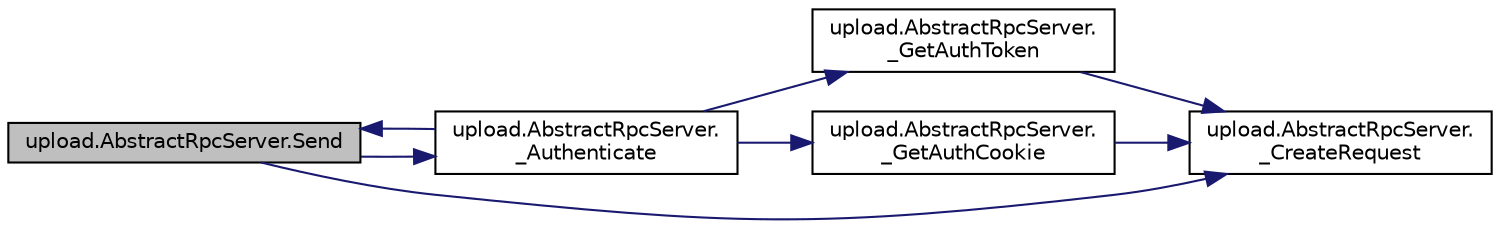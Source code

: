 digraph "upload.AbstractRpcServer.Send"
{
  edge [fontname="Helvetica",fontsize="10",labelfontname="Helvetica",labelfontsize="10"];
  node [fontname="Helvetica",fontsize="10",shape=record];
  rankdir="LR";
  Node54 [label="upload.AbstractRpcServer.Send",height=0.2,width=0.4,color="black", fillcolor="grey75", style="filled", fontcolor="black"];
  Node54 -> Node55 [color="midnightblue",fontsize="10",style="solid",fontname="Helvetica"];
  Node55 [label="upload.AbstractRpcServer.\l_Authenticate",height=0.2,width=0.4,color="black", fillcolor="white", style="filled",URL="$db/d9e/classupload_1_1_abstract_rpc_server.html#a8517a9d90ee2478752a53302f01d868d"];
  Node55 -> Node56 [color="midnightblue",fontsize="10",style="solid",fontname="Helvetica"];
  Node56 [label="upload.AbstractRpcServer.\l_GetAuthToken",height=0.2,width=0.4,color="black", fillcolor="white", style="filled",URL="$db/d9e/classupload_1_1_abstract_rpc_server.html#a5a801cc3fdbb8222fa58d41e098f70a7"];
  Node56 -> Node57 [color="midnightblue",fontsize="10",style="solid",fontname="Helvetica"];
  Node57 [label="upload.AbstractRpcServer.\l_CreateRequest",height=0.2,width=0.4,color="black", fillcolor="white", style="filled",URL="$db/d9e/classupload_1_1_abstract_rpc_server.html#a1553c79619eec0770932cd4fa325243c"];
  Node55 -> Node58 [color="midnightblue",fontsize="10",style="solid",fontname="Helvetica"];
  Node58 [label="upload.AbstractRpcServer.\l_GetAuthCookie",height=0.2,width=0.4,color="black", fillcolor="white", style="filled",URL="$db/d9e/classupload_1_1_abstract_rpc_server.html#a45ba7a36fd840608f532694be6b6a9ae"];
  Node58 -> Node57 [color="midnightblue",fontsize="10",style="solid",fontname="Helvetica"];
  Node55 -> Node54 [color="midnightblue",fontsize="10",style="solid",fontname="Helvetica"];
  Node54 -> Node57 [color="midnightblue",fontsize="10",style="solid",fontname="Helvetica"];
}
